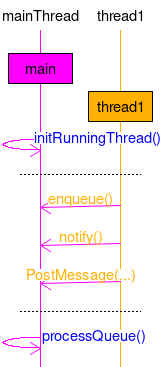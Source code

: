 msc {
   hscale="0.2", arcgradient="2";
   mt[label="mainThread", linecolor="fuchsia"], t1[label="thread1", linecolor="orange"];
   |||;
   mt box mt[label="main", textbgcolour="fuchsia"];
   t1 box t1[label="thread1", textbgcolour="orange"];
   
   mt =>> mt [label="initRunningThread()", URL="\ref initRunningThread", linecolor="fuchsia"];
   
   ---;
   
   t1 =>> mt [label="enqueue()", textcolor="orange", linecolor="fuchsia"];
   t1 =>> mt [label="notify()", textcolor="orange", linecolor="fuchsia"];
   t1 =>> mt [label="PostMessage(...)", textcolor="orange", linecolor="fuchsia"];
   
   ---;
   
   mt =>> mt [label="processQueue()", URL="\ref processQueue", linecolor="fuchsia"];
   }